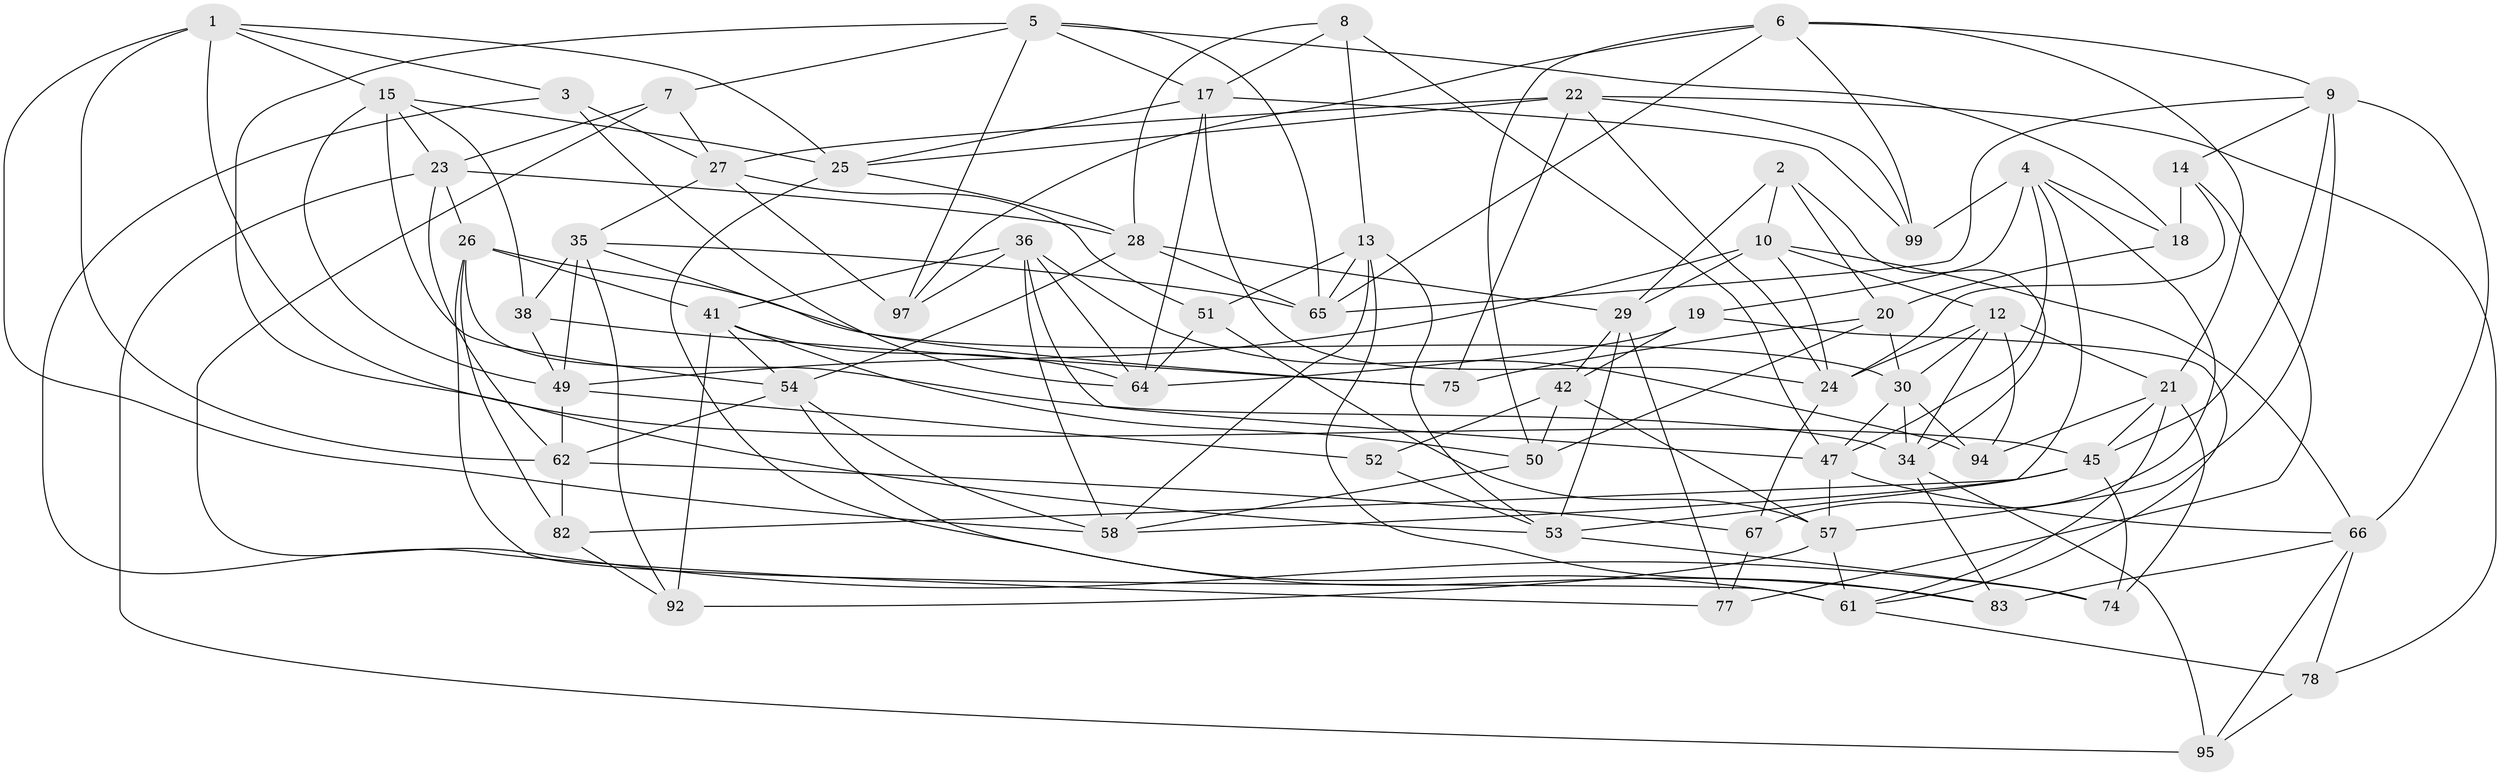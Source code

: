 // original degree distribution, {4: 1.0}
// Generated by graph-tools (version 1.1) at 2025/39/02/21/25 10:39:01]
// undirected, 61 vertices, 159 edges
graph export_dot {
graph [start="1"]
  node [color=gray90,style=filled];
  1 [super="+86"];
  2;
  3;
  4 [super="+16"];
  5 [super="+11"];
  6 [super="+46"];
  7;
  8;
  9 [super="+44"];
  10 [super="+55"];
  12 [super="+68"];
  13 [super="+93"];
  14;
  15 [super="+43"];
  17 [super="+32"];
  18;
  19;
  20 [super="+31"];
  21 [super="+71"];
  22 [super="+81"];
  23 [super="+69"];
  24 [super="+63"];
  25 [super="+40"];
  26 [super="+72"];
  27 [super="+37"];
  28 [super="+98"];
  29 [super="+33"];
  30 [super="+39"];
  34 [super="+89"];
  35 [super="+70"];
  36 [super="+48"];
  38;
  41 [super="+90"];
  42 [super="+87"];
  45 [super="+84"];
  47 [super="+59"];
  49 [super="+88"];
  50 [super="+56"];
  51;
  52;
  53 [super="+79"];
  54 [super="+96"];
  57 [super="+76"];
  58 [super="+60"];
  61 [super="+73"];
  62 [super="+85"];
  64 [super="+80"];
  65 [super="+91"];
  66 [super="+100"];
  67;
  74;
  75;
  77;
  78;
  82;
  83;
  92;
  94;
  95;
  97;
  99;
  1 -- 58;
  1 -- 3;
  1 -- 62;
  1 -- 45;
  1 -- 25;
  1 -- 15;
  2 -- 20;
  2 -- 34;
  2 -- 29;
  2 -- 10;
  3 -- 64;
  3 -- 27;
  3 -- 77;
  4 -- 67;
  4 -- 47;
  4 -- 53;
  4 -- 99;
  4 -- 18;
  4 -- 19;
  5 -- 17;
  5 -- 97;
  5 -- 18;
  5 -- 7;
  5 -- 65;
  5 -- 53;
  6 -- 97;
  6 -- 50;
  6 -- 9;
  6 -- 65;
  6 -- 99;
  6 -- 21;
  7 -- 74;
  7 -- 23;
  7 -- 27;
  8 -- 28;
  8 -- 17;
  8 -- 47;
  8 -- 13;
  9 -- 14;
  9 -- 65;
  9 -- 66;
  9 -- 45;
  9 -- 57;
  10 -- 49;
  10 -- 66;
  10 -- 29;
  10 -- 24;
  10 -- 12;
  12 -- 94;
  12 -- 21;
  12 -- 30;
  12 -- 34;
  12 -- 24;
  13 -- 83;
  13 -- 53;
  13 -- 65;
  13 -- 58;
  13 -- 51;
  14 -- 24;
  14 -- 77;
  14 -- 18;
  15 -- 38;
  15 -- 49;
  15 -- 23;
  15 -- 54;
  15 -- 25;
  17 -- 24;
  17 -- 99;
  17 -- 25;
  17 -- 64;
  18 -- 20;
  19 -- 64;
  19 -- 61;
  19 -- 42;
  20 -- 30;
  20 -- 75;
  20 -- 50 [weight=2];
  21 -- 45;
  21 -- 61;
  21 -- 94;
  21 -- 74;
  22 -- 78;
  22 -- 27;
  22 -- 99;
  22 -- 75;
  22 -- 25;
  22 -- 24;
  23 -- 95;
  23 -- 26;
  23 -- 62;
  23 -- 28;
  24 -- 67;
  25 -- 28;
  25 -- 83;
  26 -- 82;
  26 -- 61;
  26 -- 34;
  26 -- 30;
  26 -- 41;
  27 -- 35;
  27 -- 97;
  27 -- 51;
  28 -- 65;
  28 -- 29;
  28 -- 54;
  29 -- 53;
  29 -- 77;
  29 -- 42;
  30 -- 94;
  30 -- 34;
  30 -- 47;
  34 -- 83;
  34 -- 95;
  35 -- 38;
  35 -- 49;
  35 -- 75;
  35 -- 92;
  35 -- 65;
  36 -- 47;
  36 -- 41;
  36 -- 64;
  36 -- 97;
  36 -- 58;
  36 -- 94;
  38 -- 49;
  38 -- 75;
  41 -- 92;
  41 -- 64;
  41 -- 54;
  41 -- 50;
  42 -- 52 [weight=2];
  42 -- 57;
  42 -- 50;
  45 -- 74;
  45 -- 82;
  45 -- 58;
  47 -- 66;
  47 -- 57;
  49 -- 52;
  49 -- 62;
  50 -- 58;
  51 -- 64;
  51 -- 57;
  52 -- 53;
  53 -- 74;
  54 -- 62;
  54 -- 61;
  54 -- 58;
  57 -- 92;
  57 -- 61;
  61 -- 78;
  62 -- 67;
  62 -- 82;
  66 -- 83;
  66 -- 78;
  66 -- 95;
  67 -- 77;
  78 -- 95;
  82 -- 92;
}
